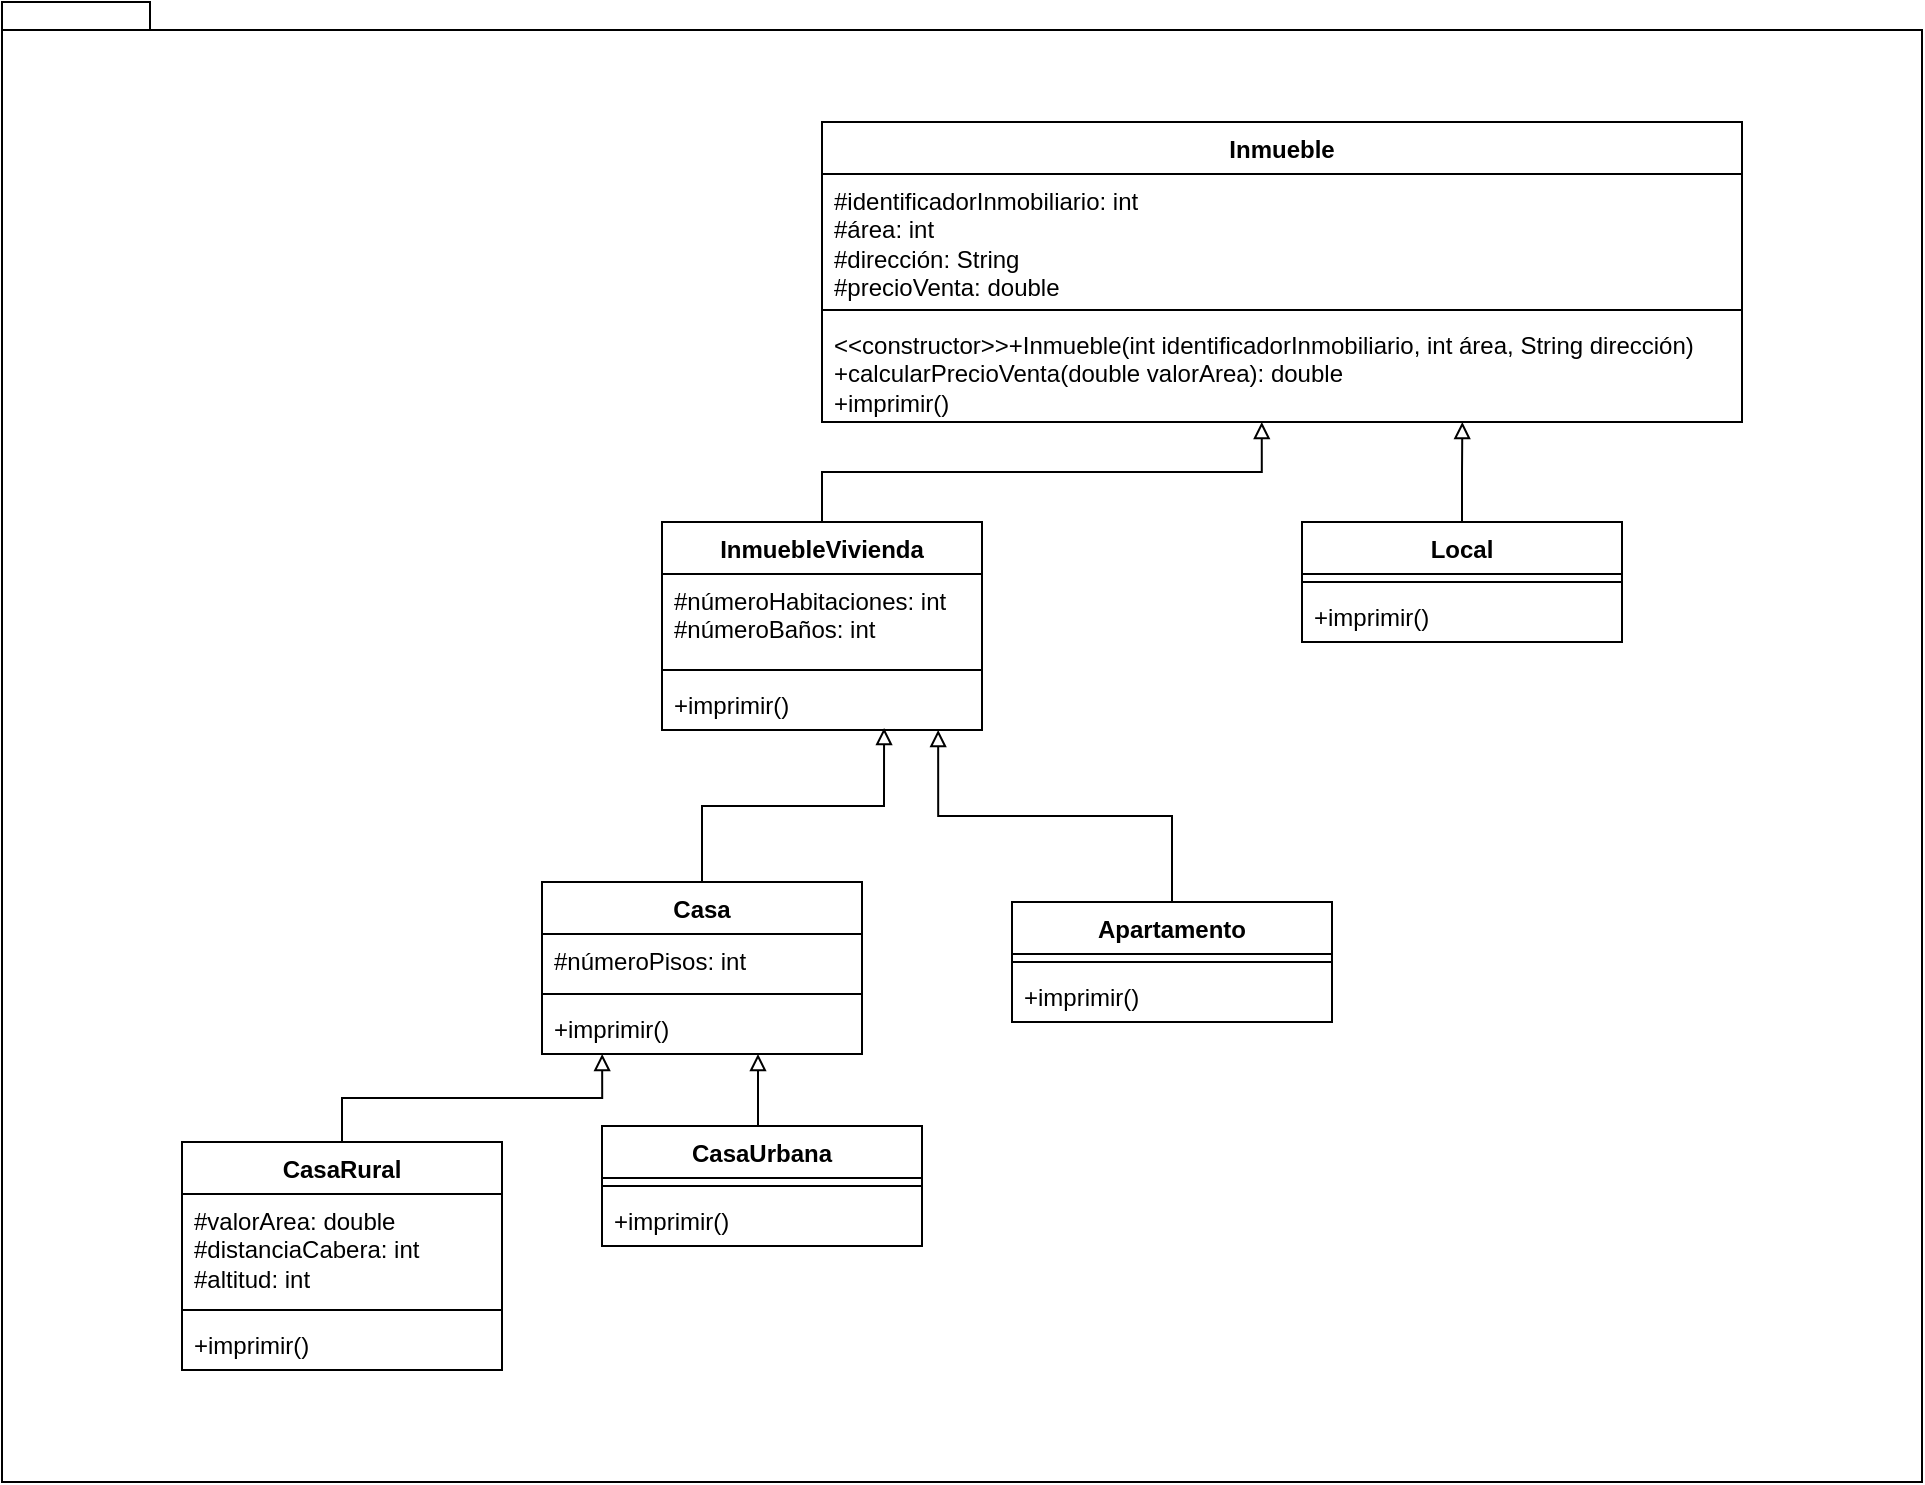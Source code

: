 <mxfile version="27.0.6">
  <diagram id="C5RBs43oDa-KdzZeNtuy" name="Page-1">
    <mxGraphModel dx="1699" dy="1608" grid="1" gridSize="10" guides="1" tooltips="1" connect="1" arrows="1" fold="1" page="1" pageScale="1" pageWidth="827" pageHeight="1169" math="0" shadow="0">
      <root>
        <mxCell id="WIyWlLk6GJQsqaUBKTNV-0" />
        <mxCell id="WIyWlLk6GJQsqaUBKTNV-1" parent="WIyWlLk6GJQsqaUBKTNV-0" />
        <mxCell id="eaxI8zYrQRwgpXjJ1h4x-0" value="&lt;div&gt;Inmuebles&lt;/div&gt;&lt;div&gt;&lt;br&gt;&lt;/div&gt;&lt;div&gt;&lt;br&gt;&lt;/div&gt;&lt;div&gt;&lt;br&gt;&lt;/div&gt;&lt;div&gt;&lt;br&gt;&lt;/div&gt;&lt;div&gt;&lt;br&gt;&lt;/div&gt;&lt;div&gt;&lt;br&gt;&lt;/div&gt;&lt;div&gt;&lt;br&gt;&lt;/div&gt;&lt;div&gt;&lt;br&gt;&lt;/div&gt;&lt;div&gt;&lt;br&gt;&lt;/div&gt;&lt;div&gt;&lt;br&gt;&lt;/div&gt;&lt;div&gt;&lt;br&gt;&lt;/div&gt;&lt;div&gt;&lt;br&gt;&lt;/div&gt;&lt;div&gt;&lt;br&gt;&lt;/div&gt;&lt;div&gt;&lt;br&gt;&lt;/div&gt;&lt;div&gt;&lt;br&gt;&lt;/div&gt;&lt;div&gt;&lt;br&gt;&lt;/div&gt;&lt;div&gt;&lt;br&gt;&lt;/div&gt;&lt;div&gt;&lt;br&gt;&lt;/div&gt;&lt;div&gt;&lt;br&gt;&lt;/div&gt;&lt;div&gt;&lt;br&gt;&lt;/div&gt;&lt;div&gt;&lt;br&gt;&lt;/div&gt;&lt;div&gt;&lt;br&gt;&lt;/div&gt;&lt;div&gt;&lt;br&gt;&lt;/div&gt;&lt;div&gt;&lt;br&gt;&lt;/div&gt;&lt;div&gt;&lt;br&gt;&lt;/div&gt;&lt;div&gt;&lt;br&gt;&lt;/div&gt;&lt;div&gt;&lt;br&gt;&lt;/div&gt;&lt;div&gt;&lt;br&gt;&lt;/div&gt;&lt;div&gt;&lt;br&gt;&lt;/div&gt;&lt;div&gt;&lt;br&gt;&lt;/div&gt;&lt;div&gt;&lt;br&gt;&lt;/div&gt;&lt;div&gt;&lt;br&gt;&lt;/div&gt;&lt;div&gt;&lt;br&gt;&lt;/div&gt;&lt;div&gt;&lt;br&gt;&lt;/div&gt;&lt;div&gt;&lt;br&gt;&lt;/div&gt;&lt;div&gt;&lt;br&gt;&lt;/div&gt;&lt;div&gt;&lt;br&gt;&lt;/div&gt;&lt;div&gt;&lt;br&gt;&lt;/div&gt;&lt;div&gt;&lt;br&gt;&lt;/div&gt;&lt;div&gt;&lt;br&gt;&lt;/div&gt;&lt;div&gt;&lt;br&gt;&lt;/div&gt;&lt;div&gt;&lt;br&gt;&lt;/div&gt;&lt;div&gt;&lt;br&gt;&lt;/div&gt;" style="shape=folder;fontStyle=1;spacingTop=10;tabWidth=40;tabHeight=14;tabPosition=left;html=1;whiteSpace=wrap;align=center;" vertex="1" parent="WIyWlLk6GJQsqaUBKTNV-1">
          <mxGeometry x="-190" y="-20" width="960" height="740" as="geometry" />
        </mxCell>
        <mxCell id="eaxI8zYrQRwgpXjJ1h4x-1" value="Inmueble" style="swimlane;fontStyle=1;align=center;verticalAlign=top;childLayout=stackLayout;horizontal=1;startSize=26;horizontalStack=0;resizeParent=1;resizeParentMax=0;resizeLast=0;collapsible=1;marginBottom=0;whiteSpace=wrap;html=1;" vertex="1" parent="WIyWlLk6GJQsqaUBKTNV-1">
          <mxGeometry x="220" y="40" width="460" height="150" as="geometry" />
        </mxCell>
        <mxCell id="eaxI8zYrQRwgpXjJ1h4x-2" value="#identificadorInmobiliario: int&lt;div&gt;#área: int&lt;/div&gt;&lt;div&gt;#dirección: String&lt;/div&gt;&lt;div&gt;#precioVenta: double&lt;/div&gt;" style="text;strokeColor=none;fillColor=none;align=left;verticalAlign=top;spacingLeft=4;spacingRight=4;overflow=hidden;rotatable=0;points=[[0,0.5],[1,0.5]];portConstraint=eastwest;whiteSpace=wrap;html=1;" vertex="1" parent="eaxI8zYrQRwgpXjJ1h4x-1">
          <mxGeometry y="26" width="460" height="64" as="geometry" />
        </mxCell>
        <mxCell id="eaxI8zYrQRwgpXjJ1h4x-3" value="" style="line;strokeWidth=1;fillColor=none;align=left;verticalAlign=middle;spacingTop=-1;spacingLeft=3;spacingRight=3;rotatable=0;labelPosition=right;points=[];portConstraint=eastwest;strokeColor=inherit;" vertex="1" parent="eaxI8zYrQRwgpXjJ1h4x-1">
          <mxGeometry y="90" width="460" height="8" as="geometry" />
        </mxCell>
        <mxCell id="eaxI8zYrQRwgpXjJ1h4x-4" value="&amp;lt;&amp;lt;constructor&amp;gt;&amp;gt;+Inmueble(int identificadorInmobiliario, int área, String dirección)&lt;div&gt;+calcularPrecioVenta(double valorArea): double&lt;/div&gt;&lt;div&gt;+imprimir()&lt;/div&gt;" style="text;strokeColor=none;fillColor=none;align=left;verticalAlign=top;spacingLeft=4;spacingRight=4;overflow=hidden;rotatable=0;points=[[0,0.5],[1,0.5]];portConstraint=eastwest;whiteSpace=wrap;html=1;" vertex="1" parent="eaxI8zYrQRwgpXjJ1h4x-1">
          <mxGeometry y="98" width="460" height="52" as="geometry" />
        </mxCell>
        <mxCell id="eaxI8zYrQRwgpXjJ1h4x-5" value="InmuebleVivienda" style="swimlane;fontStyle=1;align=center;verticalAlign=top;childLayout=stackLayout;horizontal=1;startSize=26;horizontalStack=0;resizeParent=1;resizeParentMax=0;resizeLast=0;collapsible=1;marginBottom=0;whiteSpace=wrap;html=1;" vertex="1" parent="WIyWlLk6GJQsqaUBKTNV-1">
          <mxGeometry x="140" y="240" width="160" height="104" as="geometry" />
        </mxCell>
        <mxCell id="eaxI8zYrQRwgpXjJ1h4x-6" value="#númeroHabitaciones: int&lt;div&gt;#númeroBaños: int&lt;/div&gt;" style="text;strokeColor=none;fillColor=none;align=left;verticalAlign=top;spacingLeft=4;spacingRight=4;overflow=hidden;rotatable=0;points=[[0,0.5],[1,0.5]];portConstraint=eastwest;whiteSpace=wrap;html=1;" vertex="1" parent="eaxI8zYrQRwgpXjJ1h4x-5">
          <mxGeometry y="26" width="160" height="44" as="geometry" />
        </mxCell>
        <mxCell id="eaxI8zYrQRwgpXjJ1h4x-7" value="" style="line;strokeWidth=1;fillColor=none;align=left;verticalAlign=middle;spacingTop=-1;spacingLeft=3;spacingRight=3;rotatable=0;labelPosition=right;points=[];portConstraint=eastwest;strokeColor=inherit;" vertex="1" parent="eaxI8zYrQRwgpXjJ1h4x-5">
          <mxGeometry y="70" width="160" height="8" as="geometry" />
        </mxCell>
        <mxCell id="eaxI8zYrQRwgpXjJ1h4x-8" value="+imprimir()" style="text;strokeColor=none;fillColor=none;align=left;verticalAlign=top;spacingLeft=4;spacingRight=4;overflow=hidden;rotatable=0;points=[[0,0.5],[1,0.5]];portConstraint=eastwest;whiteSpace=wrap;html=1;" vertex="1" parent="eaxI8zYrQRwgpXjJ1h4x-5">
          <mxGeometry y="78" width="160" height="26" as="geometry" />
        </mxCell>
        <mxCell id="eaxI8zYrQRwgpXjJ1h4x-9" value="Local" style="swimlane;fontStyle=1;align=center;verticalAlign=top;childLayout=stackLayout;horizontal=1;startSize=26;horizontalStack=0;resizeParent=1;resizeParentMax=0;resizeLast=0;collapsible=1;marginBottom=0;whiteSpace=wrap;html=1;" vertex="1" parent="WIyWlLk6GJQsqaUBKTNV-1">
          <mxGeometry x="460" y="240" width="160" height="60" as="geometry" />
        </mxCell>
        <mxCell id="eaxI8zYrQRwgpXjJ1h4x-11" value="" style="line;strokeWidth=1;fillColor=none;align=left;verticalAlign=middle;spacingTop=-1;spacingLeft=3;spacingRight=3;rotatable=0;labelPosition=right;points=[];portConstraint=eastwest;strokeColor=inherit;" vertex="1" parent="eaxI8zYrQRwgpXjJ1h4x-9">
          <mxGeometry y="26" width="160" height="8" as="geometry" />
        </mxCell>
        <mxCell id="eaxI8zYrQRwgpXjJ1h4x-12" value="+imprimir()" style="text;strokeColor=none;fillColor=none;align=left;verticalAlign=top;spacingLeft=4;spacingRight=4;overflow=hidden;rotatable=0;points=[[0,0.5],[1,0.5]];portConstraint=eastwest;whiteSpace=wrap;html=1;" vertex="1" parent="eaxI8zYrQRwgpXjJ1h4x-9">
          <mxGeometry y="34" width="160" height="26" as="geometry" />
        </mxCell>
        <mxCell id="eaxI8zYrQRwgpXjJ1h4x-14" style="edgeStyle=orthogonalEdgeStyle;rounded=0;orthogonalLoop=1;jettySize=auto;html=1;entryX=0.478;entryY=1;entryDx=0;entryDy=0;entryPerimeter=0;endArrow=block;endFill=0;" edge="1" parent="WIyWlLk6GJQsqaUBKTNV-1" source="eaxI8zYrQRwgpXjJ1h4x-5" target="eaxI8zYrQRwgpXjJ1h4x-4">
          <mxGeometry relative="1" as="geometry" />
        </mxCell>
        <mxCell id="eaxI8zYrQRwgpXjJ1h4x-15" style="edgeStyle=orthogonalEdgeStyle;rounded=0;orthogonalLoop=1;jettySize=auto;html=1;entryX=0.696;entryY=1;entryDx=0;entryDy=0;entryPerimeter=0;endArrow=block;endFill=0;" edge="1" parent="WIyWlLk6GJQsqaUBKTNV-1" source="eaxI8zYrQRwgpXjJ1h4x-9" target="eaxI8zYrQRwgpXjJ1h4x-4">
          <mxGeometry relative="1" as="geometry" />
        </mxCell>
        <mxCell id="eaxI8zYrQRwgpXjJ1h4x-16" value="Casa" style="swimlane;fontStyle=1;align=center;verticalAlign=top;childLayout=stackLayout;horizontal=1;startSize=26;horizontalStack=0;resizeParent=1;resizeParentMax=0;resizeLast=0;collapsible=1;marginBottom=0;whiteSpace=wrap;html=1;" vertex="1" parent="WIyWlLk6GJQsqaUBKTNV-1">
          <mxGeometry x="80" y="420" width="160" height="86" as="geometry" />
        </mxCell>
        <mxCell id="eaxI8zYrQRwgpXjJ1h4x-17" value="#númeroPisos: int" style="text;strokeColor=none;fillColor=none;align=left;verticalAlign=top;spacingLeft=4;spacingRight=4;overflow=hidden;rotatable=0;points=[[0,0.5],[1,0.5]];portConstraint=eastwest;whiteSpace=wrap;html=1;" vertex="1" parent="eaxI8zYrQRwgpXjJ1h4x-16">
          <mxGeometry y="26" width="160" height="26" as="geometry" />
        </mxCell>
        <mxCell id="eaxI8zYrQRwgpXjJ1h4x-18" value="" style="line;strokeWidth=1;fillColor=none;align=left;verticalAlign=middle;spacingTop=-1;spacingLeft=3;spacingRight=3;rotatable=0;labelPosition=right;points=[];portConstraint=eastwest;strokeColor=inherit;" vertex="1" parent="eaxI8zYrQRwgpXjJ1h4x-16">
          <mxGeometry y="52" width="160" height="8" as="geometry" />
        </mxCell>
        <mxCell id="eaxI8zYrQRwgpXjJ1h4x-19" value="+imprimir()" style="text;strokeColor=none;fillColor=none;align=left;verticalAlign=top;spacingLeft=4;spacingRight=4;overflow=hidden;rotatable=0;points=[[0,0.5],[1,0.5]];portConstraint=eastwest;whiteSpace=wrap;html=1;" vertex="1" parent="eaxI8zYrQRwgpXjJ1h4x-16">
          <mxGeometry y="60" width="160" height="26" as="geometry" />
        </mxCell>
        <mxCell id="eaxI8zYrQRwgpXjJ1h4x-20" style="edgeStyle=orthogonalEdgeStyle;rounded=0;orthogonalLoop=1;jettySize=auto;html=1;entryX=0.694;entryY=0.962;entryDx=0;entryDy=0;entryPerimeter=0;endArrow=block;endFill=0;" edge="1" parent="WIyWlLk6GJQsqaUBKTNV-1" source="eaxI8zYrQRwgpXjJ1h4x-16" target="eaxI8zYrQRwgpXjJ1h4x-8">
          <mxGeometry relative="1" as="geometry" />
        </mxCell>
        <mxCell id="eaxI8zYrQRwgpXjJ1h4x-21" value="Apartamento" style="swimlane;fontStyle=1;align=center;verticalAlign=top;childLayout=stackLayout;horizontal=1;startSize=26;horizontalStack=0;resizeParent=1;resizeParentMax=0;resizeLast=0;collapsible=1;marginBottom=0;whiteSpace=wrap;html=1;" vertex="1" parent="WIyWlLk6GJQsqaUBKTNV-1">
          <mxGeometry x="315" y="430" width="160" height="60" as="geometry" />
        </mxCell>
        <mxCell id="eaxI8zYrQRwgpXjJ1h4x-23" value="" style="line;strokeWidth=1;fillColor=none;align=left;verticalAlign=middle;spacingTop=-1;spacingLeft=3;spacingRight=3;rotatable=0;labelPosition=right;points=[];portConstraint=eastwest;strokeColor=inherit;" vertex="1" parent="eaxI8zYrQRwgpXjJ1h4x-21">
          <mxGeometry y="26" width="160" height="8" as="geometry" />
        </mxCell>
        <mxCell id="eaxI8zYrQRwgpXjJ1h4x-24" value="+imprimir()" style="text;strokeColor=none;fillColor=none;align=left;verticalAlign=top;spacingLeft=4;spacingRight=4;overflow=hidden;rotatable=0;points=[[0,0.5],[1,0.5]];portConstraint=eastwest;whiteSpace=wrap;html=1;" vertex="1" parent="eaxI8zYrQRwgpXjJ1h4x-21">
          <mxGeometry y="34" width="160" height="26" as="geometry" />
        </mxCell>
        <mxCell id="eaxI8zYrQRwgpXjJ1h4x-25" style="edgeStyle=orthogonalEdgeStyle;rounded=0;orthogonalLoop=1;jettySize=auto;html=1;entryX=0.863;entryY=1;entryDx=0;entryDy=0;entryPerimeter=0;endArrow=block;endFill=0;" edge="1" parent="WIyWlLk6GJQsqaUBKTNV-1" source="eaxI8zYrQRwgpXjJ1h4x-21" target="eaxI8zYrQRwgpXjJ1h4x-8">
          <mxGeometry relative="1" as="geometry" />
        </mxCell>
        <mxCell id="eaxI8zYrQRwgpXjJ1h4x-26" value="CasaRural" style="swimlane;fontStyle=1;align=center;verticalAlign=top;childLayout=stackLayout;horizontal=1;startSize=26;horizontalStack=0;resizeParent=1;resizeParentMax=0;resizeLast=0;collapsible=1;marginBottom=0;whiteSpace=wrap;html=1;" vertex="1" parent="WIyWlLk6GJQsqaUBKTNV-1">
          <mxGeometry x="-100" y="550" width="160" height="114" as="geometry" />
        </mxCell>
        <mxCell id="eaxI8zYrQRwgpXjJ1h4x-27" value="#valorArea: double&lt;div&gt;#distanciaCabera: int&lt;/div&gt;&lt;div&gt;#altitud: int&lt;/div&gt;" style="text;strokeColor=none;fillColor=none;align=left;verticalAlign=top;spacingLeft=4;spacingRight=4;overflow=hidden;rotatable=0;points=[[0,0.5],[1,0.5]];portConstraint=eastwest;whiteSpace=wrap;html=1;" vertex="1" parent="eaxI8zYrQRwgpXjJ1h4x-26">
          <mxGeometry y="26" width="160" height="54" as="geometry" />
        </mxCell>
        <mxCell id="eaxI8zYrQRwgpXjJ1h4x-28" value="" style="line;strokeWidth=1;fillColor=none;align=left;verticalAlign=middle;spacingTop=-1;spacingLeft=3;spacingRight=3;rotatable=0;labelPosition=right;points=[];portConstraint=eastwest;strokeColor=inherit;" vertex="1" parent="eaxI8zYrQRwgpXjJ1h4x-26">
          <mxGeometry y="80" width="160" height="8" as="geometry" />
        </mxCell>
        <mxCell id="eaxI8zYrQRwgpXjJ1h4x-29" value="+imprimir()" style="text;strokeColor=none;fillColor=none;align=left;verticalAlign=top;spacingLeft=4;spacingRight=4;overflow=hidden;rotatable=0;points=[[0,0.5],[1,0.5]];portConstraint=eastwest;whiteSpace=wrap;html=1;" vertex="1" parent="eaxI8zYrQRwgpXjJ1h4x-26">
          <mxGeometry y="88" width="160" height="26" as="geometry" />
        </mxCell>
        <mxCell id="eaxI8zYrQRwgpXjJ1h4x-30" value="CasaUrbana" style="swimlane;fontStyle=1;align=center;verticalAlign=top;childLayout=stackLayout;horizontal=1;startSize=26;horizontalStack=0;resizeParent=1;resizeParentMax=0;resizeLast=0;collapsible=1;marginBottom=0;whiteSpace=wrap;html=1;" vertex="1" parent="WIyWlLk6GJQsqaUBKTNV-1">
          <mxGeometry x="110" y="542" width="160" height="60" as="geometry" />
        </mxCell>
        <mxCell id="eaxI8zYrQRwgpXjJ1h4x-32" value="" style="line;strokeWidth=1;fillColor=none;align=left;verticalAlign=middle;spacingTop=-1;spacingLeft=3;spacingRight=3;rotatable=0;labelPosition=right;points=[];portConstraint=eastwest;strokeColor=inherit;" vertex="1" parent="eaxI8zYrQRwgpXjJ1h4x-30">
          <mxGeometry y="26" width="160" height="8" as="geometry" />
        </mxCell>
        <mxCell id="eaxI8zYrQRwgpXjJ1h4x-33" value="+imprimir()" style="text;strokeColor=none;fillColor=none;align=left;verticalAlign=top;spacingLeft=4;spacingRight=4;overflow=hidden;rotatable=0;points=[[0,0.5],[1,0.5]];portConstraint=eastwest;whiteSpace=wrap;html=1;" vertex="1" parent="eaxI8zYrQRwgpXjJ1h4x-30">
          <mxGeometry y="34" width="160" height="26" as="geometry" />
        </mxCell>
        <mxCell id="eaxI8zYrQRwgpXjJ1h4x-34" style="edgeStyle=orthogonalEdgeStyle;rounded=0;orthogonalLoop=1;jettySize=auto;html=1;entryX=0.188;entryY=1;entryDx=0;entryDy=0;entryPerimeter=0;endArrow=block;endFill=0;" edge="1" parent="WIyWlLk6GJQsqaUBKTNV-1" source="eaxI8zYrQRwgpXjJ1h4x-26" target="eaxI8zYrQRwgpXjJ1h4x-19">
          <mxGeometry relative="1" as="geometry" />
        </mxCell>
        <mxCell id="eaxI8zYrQRwgpXjJ1h4x-35" style="edgeStyle=orthogonalEdgeStyle;rounded=0;orthogonalLoop=1;jettySize=auto;html=1;exitX=0.5;exitY=0;exitDx=0;exitDy=0;entryX=0.675;entryY=1;entryDx=0;entryDy=0;entryPerimeter=0;endArrow=block;endFill=0;" edge="1" parent="WIyWlLk6GJQsqaUBKTNV-1" source="eaxI8zYrQRwgpXjJ1h4x-30" target="eaxI8zYrQRwgpXjJ1h4x-19">
          <mxGeometry relative="1" as="geometry" />
        </mxCell>
      </root>
    </mxGraphModel>
  </diagram>
</mxfile>
